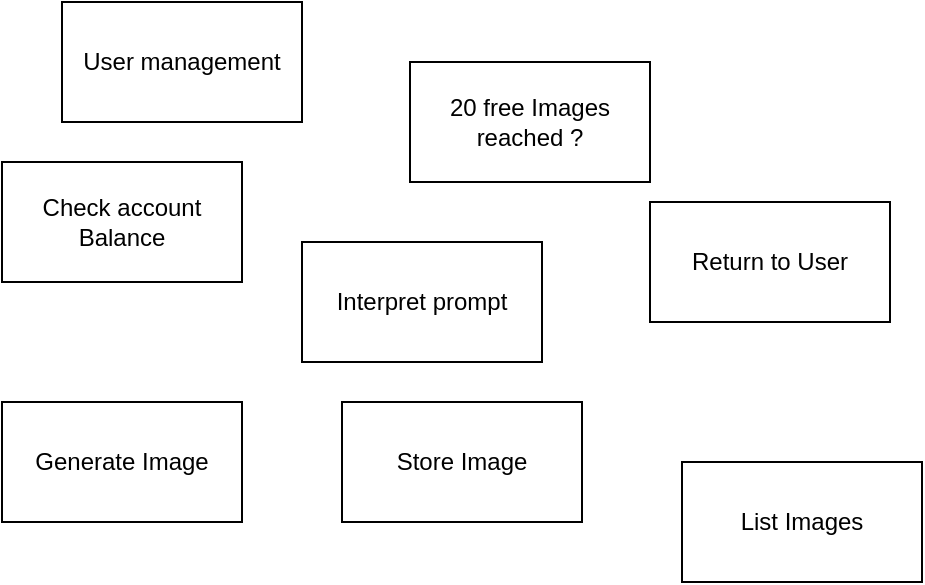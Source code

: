 <mxfile version="20.4.0" type="github">
  <diagram id="Jb0JzUfFU08QNLCplRkg" name="Seite-1">
    <mxGraphModel dx="1422" dy="762" grid="1" gridSize="10" guides="1" tooltips="1" connect="1" arrows="1" fold="1" page="1" pageScale="1" pageWidth="827" pageHeight="1169" math="0" shadow="0">
      <root>
        <mxCell id="0" />
        <mxCell id="1" parent="0" />
        <mxCell id="1Ad-a8ViA-jtTLFciRVp-9" value="20 free Images reached ?" style="rounded=0;whiteSpace=wrap;html=1;" vertex="1" parent="1">
          <mxGeometry x="414" y="160" width="120" height="60" as="geometry" />
        </mxCell>
        <mxCell id="1Ad-a8ViA-jtTLFciRVp-11" value="Interpret prompt" style="rounded=0;whiteSpace=wrap;html=1;" vertex="1" parent="1">
          <mxGeometry x="360" y="250" width="120" height="60" as="geometry" />
        </mxCell>
        <mxCell id="1Ad-a8ViA-jtTLFciRVp-12" value="Generate Image" style="rounded=0;whiteSpace=wrap;html=1;" vertex="1" parent="1">
          <mxGeometry x="210" y="330" width="120" height="60" as="geometry" />
        </mxCell>
        <mxCell id="1Ad-a8ViA-jtTLFciRVp-13" value="Store Image" style="rounded=0;whiteSpace=wrap;html=1;" vertex="1" parent="1">
          <mxGeometry x="380" y="330" width="120" height="60" as="geometry" />
        </mxCell>
        <mxCell id="1Ad-a8ViA-jtTLFciRVp-14" value="Return to User" style="rounded=0;whiteSpace=wrap;html=1;" vertex="1" parent="1">
          <mxGeometry x="534" y="230" width="120" height="60" as="geometry" />
        </mxCell>
        <mxCell id="1Ad-a8ViA-jtTLFciRVp-19" value="Check account Balance" style="rounded=0;whiteSpace=wrap;html=1;" vertex="1" parent="1">
          <mxGeometry x="210" y="210" width="120" height="60" as="geometry" />
        </mxCell>
        <mxCell id="1Ad-a8ViA-jtTLFciRVp-21" value="List Images" style="rounded=0;whiteSpace=wrap;html=1;" vertex="1" parent="1">
          <mxGeometry x="550" y="360" width="120" height="60" as="geometry" />
        </mxCell>
        <mxCell id="1Ad-a8ViA-jtTLFciRVp-22" value="User management" style="rounded=0;whiteSpace=wrap;html=1;" vertex="1" parent="1">
          <mxGeometry x="240" y="130" width="120" height="60" as="geometry" />
        </mxCell>
      </root>
    </mxGraphModel>
  </diagram>
</mxfile>
